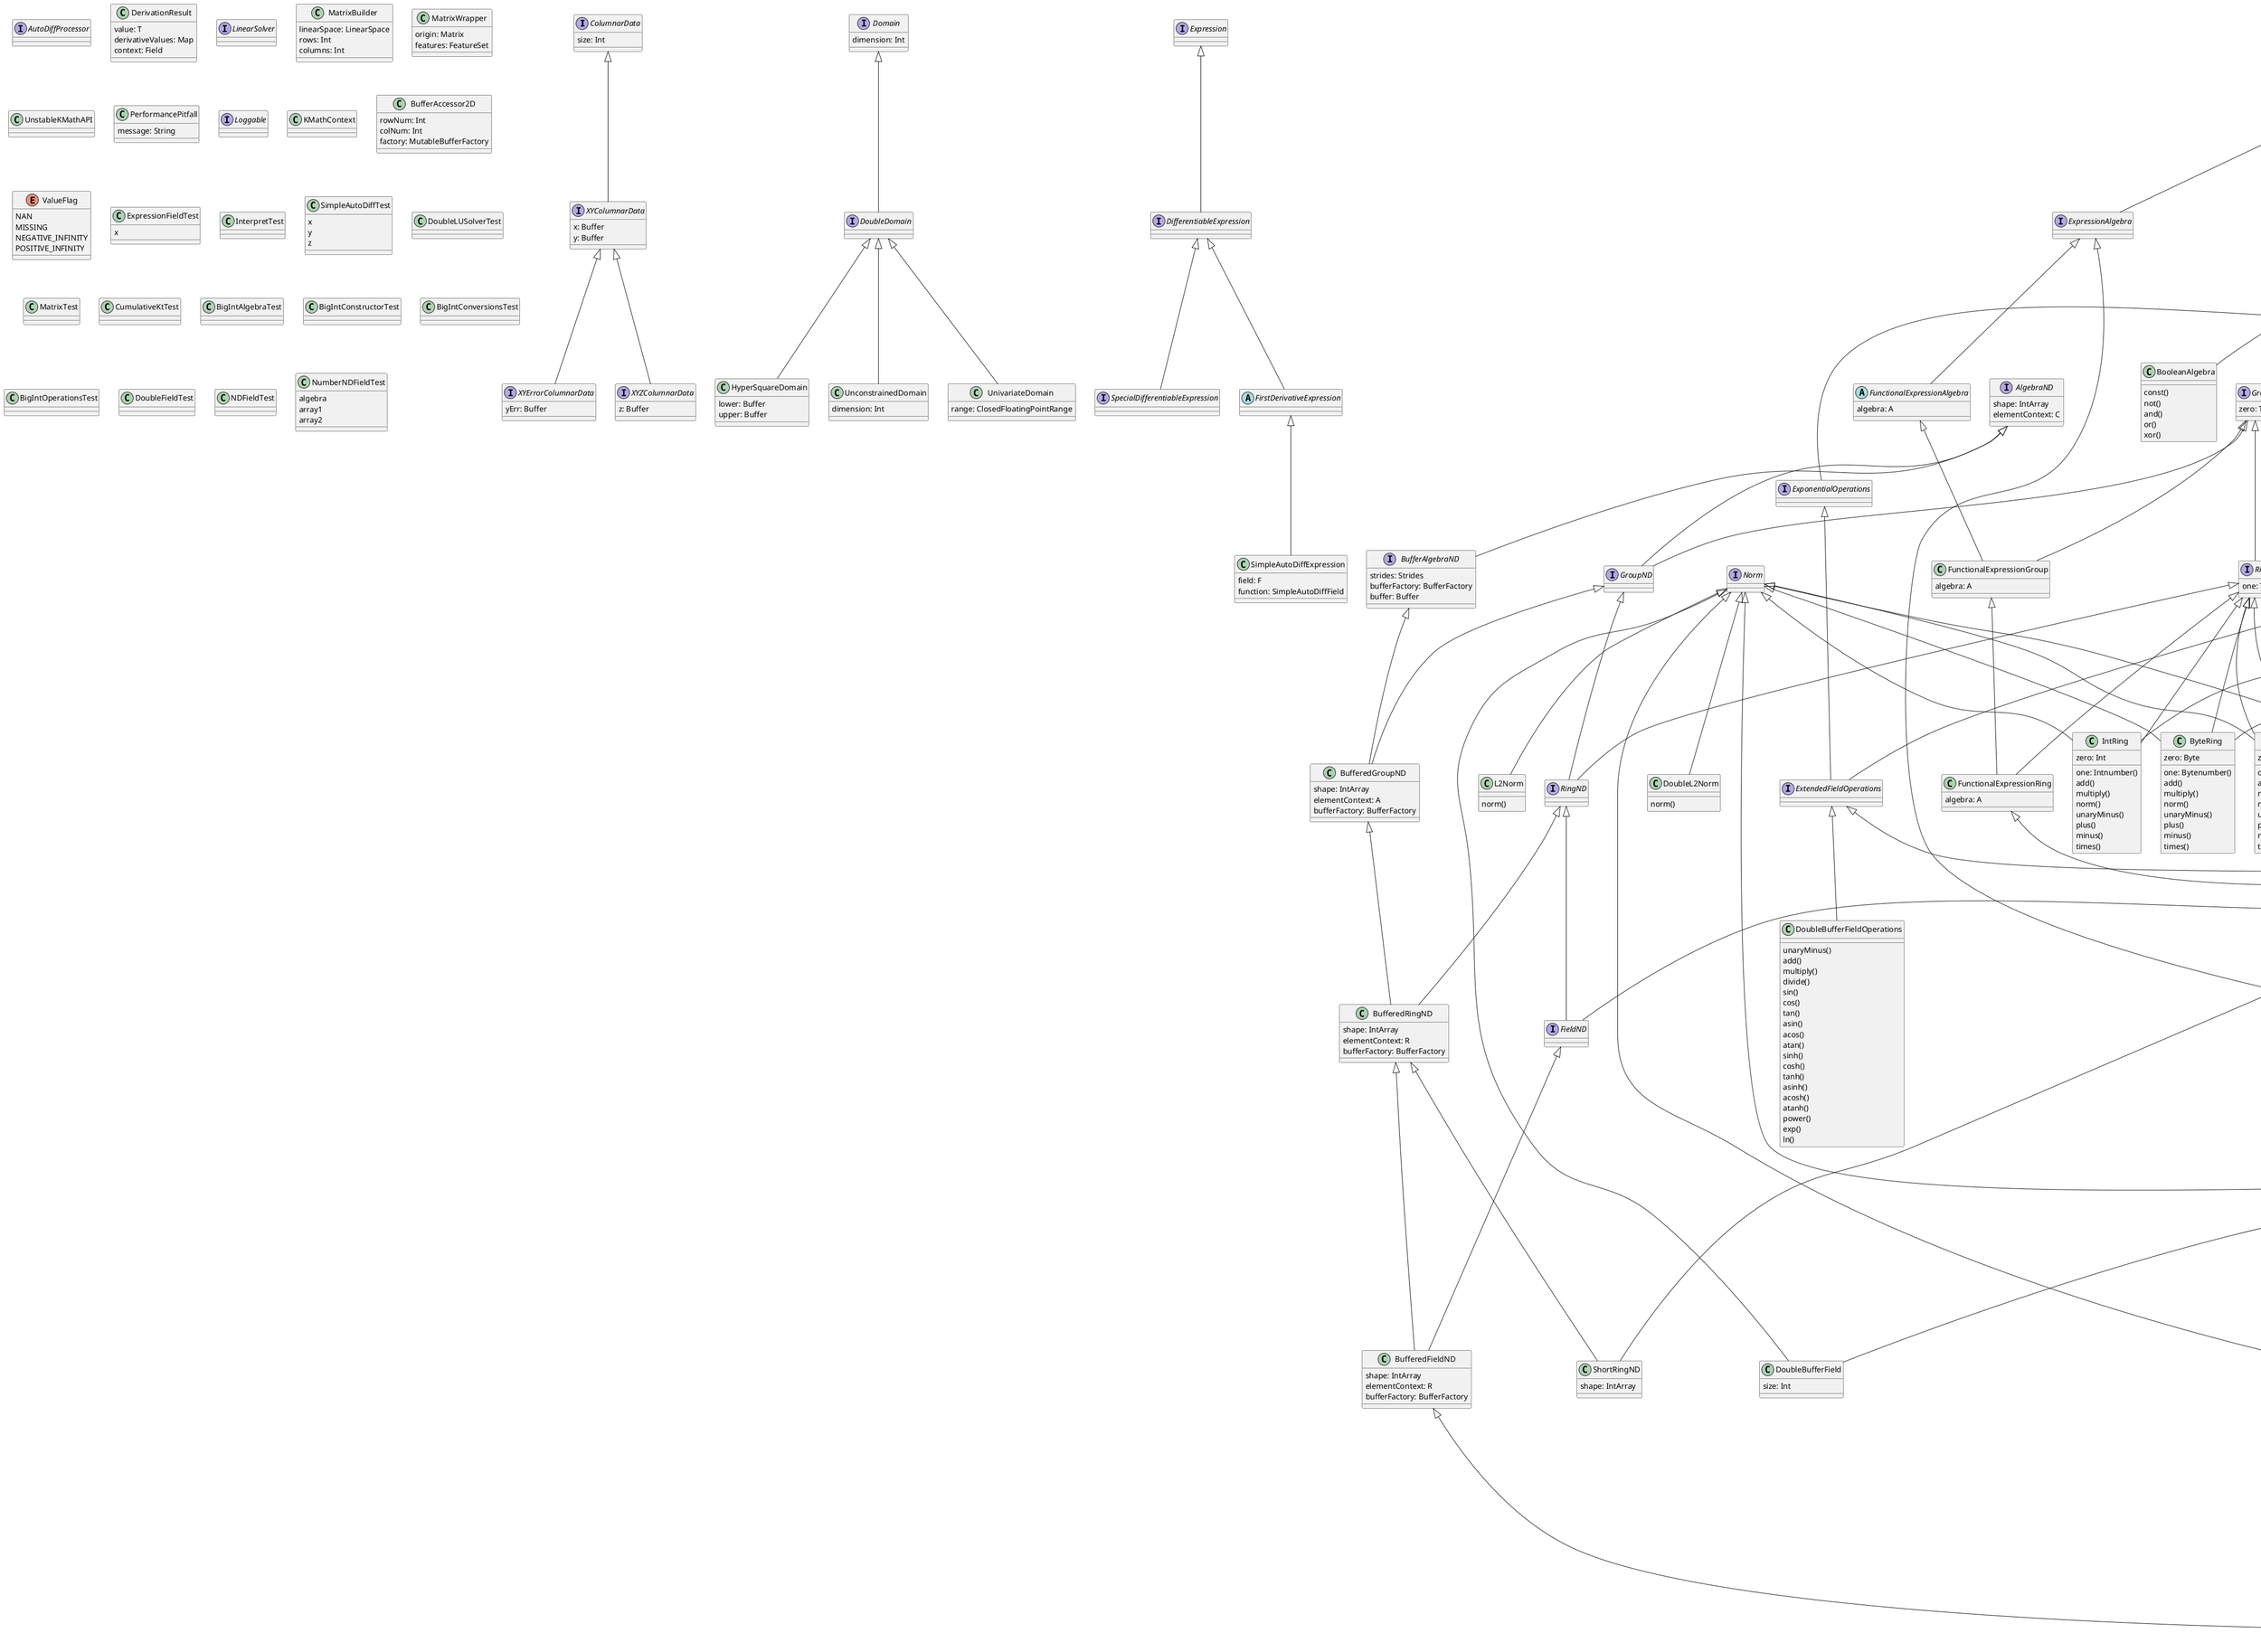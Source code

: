 @startuml
interface "ColumnarData" {
    size: Int
}
interface "XYColumnarData" {
    x: Buffer
	y: Buffer
}
interface "XYErrorColumnarData" {
    yErr: Buffer
}
interface "XYZColumnarData" {
    z: Buffer
}
interface "Domain" {
    dimension: Int
}
interface "DoubleDomain" {
    
}
class "HyperSquareDomain" {
    lower: Buffer
	upper: Buffer
}
class "UnconstrainedDomain" {
    dimension: Int
}
class "UnivariateDomain" {
    range: ClosedFloatingPointRange
}
interface "DifferentiableExpression" {
    
}
interface "SpecialDifferentiableExpression" {
    
}
abstract "FirstDerivativeExpression" {
    
}
interface "AutoDiffProcessor" {
    
}
interface "Expression" {
    
}
interface "ExpressionAlgebra" {
    
}
abstract "FunctionalExpressionAlgebra" {
    algebra: A
}
class "FunctionalExpressionGroup" {
    algebra: A
}
class "FunctionalExpressionRing" {
    algebra: A
}
class "FunctionalExpressionField" {
    algebra: A
}
class "FunctionalExpressionExtendedField" {
    algebra: A
}
interface "MST" {
    
}
class "Numeric"  {
    value: Number
}
class "Unary"  {
    operation: String
	value: MST
}
class "Binary"  {
    operation: String
	left: MST
	right: MST
}
class "InnerAlgebra" {
    algebra: Algebra
	arguments: Map
}
class "MstNumericAlgebra"  {
   number()
	bindSymbolOrNull()
	bindSymbol()
	unaryOperationFunction()
	binaryOperationFunction()
}
class "MstGroup"  {
   zero: MST.Numericnumber()
	bindSymbolOrNull()
	add()
	unaryPlus()
	unaryMinus()
	minus()
	scale()
	binaryOperationFunction()
	unaryOperationFunction()
}
class "MstRing"  {
   zero: MST.Numeric
	one: MST.Numericnumber()
	bindSymbolOrNull()
	add()
	scale()
	multiply()
	unaryPlus()
	unaryMinus()
	minus()
	binaryOperationFunction()
	unaryOperationFunction()
}
class "MstField"  {
   zero: MST.Numeric
	one: MST.NumericbindSymbolOrNull()
	number()
	add()
	scale()
	multiply()
	divide()
	unaryPlus()
	unaryMinus()
	minus()
	binaryOperationFunction()
	unaryOperationFunction()
}
class "MstExtendedField"  {
   zero: MST.Numeric
	one: MST.NumericbindSymbolOrNull()
	number()
	sin()
	cos()
	tan()
	asin()
	acos()
	atan()
	sinh()
	cosh()
	tanh()
	asinh()
	acosh()
	atanh()
	add()
	sqrt()
	scale()
	multiply()
	divide()
	unaryPlus()
	unaryMinus()
	minus()
	power()
	exp()
	ln()
	binaryOperationFunction()
	unaryOperationFunction()
}
class "MstLogicAlgebra"  {
   bindSymbolOrNull()
	const()
	not()
	and()
	or()
	xor()
}
class "AutoDiffValue" {
    value: T
}
class "DerivationResult" {
    value: T
	derivativeValues: Map
	context: Field
}
class "SimpleAutoDiffField" {
    context: F
	bindings: Map
}
class "AutoDiffVariableWithDerivative" {
    identity: String
	value: T
	d: T
}
class "SimpleAutoDiffExpression" {
    field: F
	function: SimpleAutoDiffField
}
class "SimpleAutoDiffExtendedField" {
    context: F
	bindings: Map
}
interface "Symbol" {
    identity: String
}
class "StringSymbol" {
    identity: String
}
interface "SymbolIndexer" {
    symbols: List
}
class "SimpleSymbolIndexer" {
    symbols: List
}
class "BufferedLinearSpace" {
    elementAlgebra: A
	bufferFactory: BufferFactory
}
interface "LinearSolver" {
    
}
interface "LinearSpace" {
    elementAlgebra: A
}
class "LupDecomposition" {
    context: LinearSpace
	elementContext: Field
	lu: Matrix
	pivot: IntArray
	even: Boolean
}
class "MatrixBuilder" {
    linearSpace: LinearSpace
	rows: Int
	columns: Int
}
class "SymmetricMatrixFeature"  {
   
}
interface "MatrixFeature" {
    
}
interface "DiagonalFeature" {
    
}
class "ZeroFeature"  {
   
}
class "UnitFeature"  {
   
}
interface "InverseMatrixFeature" {
    inverse: Matrix
}
interface "DeterminantFeature" {
    determinant: T
}
class "LFeature"  {
   
}
class "UFeature"  {
   
}
interface "LUDecompositionFeature" {
    l: Matrix
	u: Matrix
}
interface "LupDecompositionFeature" {
    l: Matrix
	u: Matrix
	p: Matrix
}
class "OrthogonalFeature"  {
   
}
interface "QRDecompositionFeature" {
    q: Matrix
	r: Matrix
}
interface "CholeskyDecompositionFeature" {
    l: Matrix
}
interface "SingularValueDecompositionFeature" {
    u: Matrix
	s: Matrix
	v: Matrix
	singularValues: Point
}
class "MatrixWrapper" {
    origin: Matrix
	features: FeatureSet
}
class "TransposedFeature" {
    original: Matrix
}
class "VirtualMatrix" {
    rowNum: Int
	colNum: Int
	generator: (i:Int,j:Int)->T
}
class "UnstableKMathAPI" {
    
}
class "PerformancePitfall" {
    message: String
}
interface "Featured" {
    
}
interface "Feature" {
    key: FeatureKey
}
class "FeatureSet" {
    features: Map
}
interface "Loggable" {
    
}
class "ShapeMismatchException" {
    expected: IntArray
	actual: IntArray
}
interface "AlgebraND" {
    shape: IntArray
	elementContext: C
}
interface "GroupND" {
    
}
interface "RingND" {
    
}
interface "FieldND" {
    
}
interface "BufferAlgebraND" {
    strides: Strides
	bufferFactory: BufferFactory
	buffer: Buffer
}
class "BufferedGroupND" {
    shape: IntArray
	elementContext: A
	bufferFactory: BufferFactory
}
class "BufferedRingND" {
    shape: IntArray
	elementContext: R
	bufferFactory: BufferFactory
}
class "BufferedFieldND" {
    shape: IntArray
	elementContext: R
	bufferFactory: BufferFactory
}
class "BufferND" {
    strides: Strides
	buffer: Buffer
}
class "MutableBufferND" {
    strides: Strides
	mutableBuffer: MutableBuffer
}
class "DoubleFieldND" {
    shape: IntArray
}
class "ShortRingND" {
    shape: IntArray
}
interface "Structure1D" {
    dimension: Int
}
interface "MutableStructure1D" {
    
}
class "Structure1DWrapper" {
    structure: StructureND
}
class "MutableStructure1DWrapper" {
    structure: MutableStructureND
}
class "Buffer1DWrapper" {
    buffer: Buffer
}
class "MutableBuffer1DWrapper" {
    buffer: MutableBuffer
}
interface "Structure2D" {
    rowNum: Int
	colNum: Int
	shape: IntArray
	rows: List
	columns: List
}
interface "MutableStructure2D" {
    rows: List
	columns: List
}
class "Structure2DWrapper" {
    structure: StructureND
}
class "MutableStructure2DWrapper" {
    structure: MutableStructureND
}
interface "StructureFeature" {
    
}
interface "StructureND" {
    shape: IntArray
	dimension: Int
}
interface "MutableStructureND" {
    
}
interface "Strides" {
    shape: IntArray
	strides: IntArray
	linearSize: Int
}
class "DefaultStrides" {
    shape: IntArray
}
class "KMathContext" {
    
}
interface "Algebra" {
    
}
interface "GroupOperations" {
    
}
interface "Group" {
    zero: T
}
interface "RingOperations" {
    
}
interface "Ring" {
    one: T
}
interface "FieldOperations" {
    
}
interface "Field" {
    
}
interface "AlgebraElement" {
    context: C
}
interface "GroupElement" {
    
}
interface "RingElement" {
    
}
interface "FieldElement" {
    
}
class "BigIntField"  {
   zero: BigInt
	one: BigIntnumber()
	unaryMinus()
	add()
	scale()
	multiply()
	divide()
	unaryPlus()
	unaryMinus()
}
class "BigInt" {
    sign: Byte
	magnitude: Magnitude
}
interface "BufferAlgebra" {
    bufferFactory: BufferFactory
	elementAlgebra: A
}
class "BufferField" {
    bufferFactory: BufferFactory
	elementAlgebra: A
	size: Int
}
interface "LogicAlgebra" {
    
}
class "BooleanAlgebra"  {
   const()
	not()
	and()
	or()
	xor()
}
interface "ExtendedFieldOperations" {
    
}
interface "ExtendedField" {
    
}
class "DoubleField"  {
   zero: Double
	one: Doublenumber()
	binaryOperationFunction()
	add()
	multiply()
	divide()
	scale()
	sin()
	cos()
	tan()
	acos()
	asin()
	atan()
	sinh()
	cosh()
	tanh()
	asinh()
	acosh()
	atanh()
	sqrt()
	power()
	exp()
	ln()
	norm()
	unaryMinus()
	plus()
	minus()
	times()
	div()
}
class "FloatField"  {
   zero: Float
	one: Floatnumber()
	binaryOperationFunction()
	add()
	scale()
	multiply()
	divide()
	sin()
	cos()
	tan()
	acos()
	asin()
	atan()
	sinh()
	cosh()
	tanh()
	asinh()
	acosh()
	atanh()
	sqrt()
	power()
	exp()
	ln()
	norm()
	unaryMinus()
	plus()
	minus()
	times()
	div()
}
class "IntRing"  {
   zero: Int
	one: Intnumber()
	add()
	multiply()
	norm()
	unaryMinus()
	plus()
	minus()
	times()
}
class "ShortRing"  {
   zero: Short
	one: Shortnumber()
	add()
	multiply()
	norm()
	unaryMinus()
	plus()
	minus()
	times()
}
class "ByteRing"  {
   zero: Byte
	one: Bytenumber()
	add()
	multiply()
	norm()
	unaryMinus()
	plus()
	minus()
	times()
}
class "LongRing"  {
   zero: Long
	one: Longnumber()
	add()
	multiply()
	norm()
	unaryMinus()
	plus()
	minus()
	times()
}
interface "NumericAlgebra" {
    
}
interface "ScaleOperations" {
    
}
interface "NumbersAddOperations" {
    
}
interface "TrigonometricOperations" {
    
}
interface "PowerOperations" {
    
}
interface "ExponentialOperations" {
    
}
interface "Norm" {
    
}
interface "Buffer" {
    size: Int
}
interface "MutableBuffer" {
    
}
class "ListBuffer" {
    list: List
}
class "MutableListBuffer" {
    list: MutableList
}
class "ArrayBuffer" {
    array: Array
}
class "ReadOnlyBuffer" {
    buffer: MutableBuffer
}
class "VirtualBuffer" {
    size: Int
	generator: (Int)->T
}
class "BufferAccessor2D" {
    rowNum: Int
	colNum: Int
	factory: MutableBufferFactory
}
class "Row" {
    buffer: MutableBuffer
	rowIndex: Int
}
class "DoubleBuffer" {
    array: DoubleArray
}
class "DoubleBufferFieldOperations"  {
   unaryMinus()
	add()
	multiply()
	divide()
	sin()
	cos()
	tan()
	asin()
	acos()
	atan()
	sinh()
	cosh()
	tanh()
	asinh()
	acosh()
	atanh()
	power()
	exp()
	ln()
}
class "DoubleL2Norm"  {
   norm()
}
class "DoubleBufferField" {
    size: Int
}
enum "ValueFlag" {
    NAN
	MISSING
	NEGATIVE_INFINITY
	POSITIVE_INFINITY
}
interface "FlaggedBuffer" {
    
}
class "FlaggedDoubleBuffer" {
    values: DoubleArray
	flags: ByteArray
}
class "FloatBuffer" {
    array: FloatArray
}
class "IntBuffer" {
    array: IntArray
}
class "LongBuffer" {
    array: LongArray
}
class "MemoryBuffer" {
    memory: Memory
	spec: MemorySpec
}
class "MutableMemoryBuffer" {
    memory: Memory
	spec: MemorySpec
}
class "ShortBuffer" {
    array: ShortArray
}
class "ExpressionFieldTest" {
    x
}
class "InterpretTest" {
    
}
class "SimpleAutoDiffTest" {
    x
	y
	z
}
class "DoubleLUSolverTest" {
    
}
class "MatrixTest" {
    
}
class "CumulativeKtTest" {
    
}
class "BigIntAlgebraTest" {
    
}
class "BigIntConstructorTest" {
    
}
class "BigIntConversionsTest" {
    
}
class "BigIntOperationsTest" {
    
}
class "DoubleFieldTest" {
    
}
class "NDFieldTest" {
    
}
class "NumberNDFieldTest" {
    algebra
	array1
	array2
}
class "L2Norm"  {
   norm()
}
interface "AlgebraicVerifier" {
    algebra: A
}
class "FieldVerifier" {
    algebra: A
	a: T
	b: T
	c: T
	x: Number
}
class "RingVerifier" {
    algebra: A
	a: T
	b: T
	c: T
	x: Number
}
class "SpaceVerifier" {
    algebra: S
	a: T
	b: T
	c: T
	x: Number
}
class "JBigIntegerField"  {
   zero: BigInteger
	one: BigIntegernumber()
	add()
	minus()
	multiply()
	unaryMinus()
}
abstract "JBigDecimalFieldBase" {
    mathContext: MathContext
}
class "JBigDecimalField" {
    mathContext: MathContext
}
"ColumnarData" <|--- XYColumnarData
"XYColumnarData" <|--- XYErrorColumnarData
"XYColumnarData" <|--- XYZColumnarData
"Domain" <|--- DoubleDomain
"DoubleDomain" <|--- HyperSquareDomain
"DoubleDomain" <|--- UnconstrainedDomain
"DoubleDomain" <|--- UnivariateDomain
"Expression" <|--- DifferentiableExpression
"DifferentiableExpression" <|--- SpecialDifferentiableExpression
"DifferentiableExpression" <|--- FirstDerivativeExpression
"Algebra" <|--- ExpressionAlgebra
"ExpressionAlgebra" <|--- FunctionalExpressionAlgebra
"FunctionalExpressionAlgebra" <|--- FunctionalExpressionGroup
"Group" <|--- FunctionalExpressionGroup
"FunctionalExpressionGroup" <|--- FunctionalExpressionRing
"Ring" <|--- FunctionalExpressionRing
"FunctionalExpressionRing" <|--- FunctionalExpressionField
"Field" <|--- FunctionalExpressionField
"ScaleOperations" <|--- FunctionalExpressionField
"FunctionalExpressionField" <|--- FunctionalExpressionExtendedField
"ExtendedField" <|--- FunctionalExpressionExtendedField
"MST" <|--- Numeric
"MST" <|--- Unary
"MST" <|--- Binary
"NumericAlgebra" <|--- InnerAlgebra
"NumericAlgebra" <|--- MstNumericAlgebra
"Group" <|--- MstGroup
"NumericAlgebra" <|--- MstGroup
"ScaleOperations" <|--- MstGroup
"Ring" <|--- MstRing
"NumbersAddOperations" <|--- MstRing
"ScaleOperations" <|--- MstRing
"Field" <|--- MstField
"NumbersAddOperations" <|--- MstField
"ScaleOperations" <|--- MstField
"ExtendedField" <|--- MstExtendedField
"NumericAlgebra" <|--- MstExtendedField
"LogicAlgebra" <|--- MstLogicAlgebra
"Field" <|--- SimpleAutoDiffField
"ExpressionAlgebra" <|--- SimpleAutoDiffField
"NumbersAddOperations" <|--- SimpleAutoDiffField
"AutoDiffValue" <|--- AutoDiffVariableWithDerivative
"Symbol" <|--- AutoDiffVariableWithDerivative
"FirstDerivativeExpression" <|--- SimpleAutoDiffExpression
"ExtendedField" <|--- SimpleAutoDiffExtendedField
"ScaleOperations" <|--- SimpleAutoDiffExtendedField
'"" <|--- SimpleAutoDiffExtendedField
"SimpleAutoDiffField" <|--- SimpleAutoDiffExtendedField
"MST" <|--- Symbol
"Symbol" <|--- StringSymbol
"SymbolIndexer" <|--- SimpleSymbolIndexer
"LinearSpace" <|--- BufferedLinearSpace
"LupDecompositionFeature" <|--- LupDecomposition
"DeterminantFeature" <|--- LupDecomposition
"MatrixFeature" <|--- SymmetricMatrixFeature
"StructureFeature" <|--- MatrixFeature
"MatrixFeature" <|--- DiagonalFeature
"DiagonalFeature" <|--- ZeroFeature
"DiagonalFeature" <|--- UnitFeature
"MatrixFeature" <|--- InverseMatrixFeature
"MatrixFeature" <|--- DeterminantFeature
"MatrixFeature" <|--- LFeature
"MatrixFeature" <|--- UFeature
"MatrixFeature" <|--- LUDecompositionFeature
"MatrixFeature" <|--- LupDecompositionFeature
"MatrixFeature" <|--- OrthogonalFeature
"MatrixFeature" <|--- QRDecompositionFeature
"MatrixFeature" <|--- CholeskyDecompositionFeature
"MatrixFeature" <|--- SingularValueDecompositionFeature
'"Matrixbyorigin{
'
'
' @UnstableKMathAPI
' @Suppress
'overridefungetFeature:F? =
'features.getFeature
'
'overridefuntoString"
'}" <|--- MatrixWrapper
"MatrixFeature" <|--- TransposedFeature
"Matrix" <|--- VirtualMatrix
"Featured" <|--- FeatureSet
"RuntimeException" <|--- ShapeMismatchException
"Group" <|--- GroupND
"AlgebraND" <|--- GroupND
"Ring" <|--- RingND
"GroupND" <|--- RingND
"Field" <|--- FieldND
"RingND" <|--- FieldND
"AlgebraND" <|--- BufferAlgebraND
"GroupND" <|--- BufferedGroupND
"BufferAlgebraND" <|--- BufferedGroupND
"BufferedGroupND" <|--- BufferedRingND
"RingND" <|--- BufferedRingND
"BufferedRingND" <|--- BufferedFieldND
"FieldND" <|--- BufferedFieldND
"StructureND" <|--- BufferND
"MutableStructureND" <|--- MutableBufferND
"BufferND" <|--- MutableBufferND
"BufferedFieldND" <|--- DoubleFieldND
'"
'" <|--- DoubleFieldND
'"NumbersAddOperations" <|--- DoubleFieldND
'"
'" <|--- DoubleFieldND
'"ScaleOperations" <|--- DoubleFieldND
'"
'" <|--- DoubleFieldND
"ExtendedField" <|--- DoubleFieldND
"BufferedRingND" <|--- ShortRingND
'"
'" <|--- ShortRingND
"NumbersAddOperations" <|--- ShortRingND
"StructureND" <|--- Structure1D
"Buffer" <|--- Structure1D
"Structure1D" <|--- MutableStructure1D
"MutableStructureND" <|--- MutableStructure1D
"MutableBuffer" <|--- MutableStructure1D
"Structure1D" <|--- Structure1DWrapper
"MutableStructure1D" <|--- MutableStructure1DWrapper
"Structure1D" <|--- Buffer1DWrapper
"MutableStructure1D" <|--- MutableBuffer1DWrapper
"StructureND" <|--- Structure2D
"Structure2D" <|--- MutableStructure2D
"MutableStructureND" <|--- MutableStructure2D
"Structure2D" <|--- Structure2DWrapper
"MutableStructure2D" <|--- MutableStructure2DWrapper
"Feature" <|--- StructureFeature
"Featured" <|--- StructureND
"StructureND" <|--- MutableStructureND
"Strides" <|--- DefaultStrides
"Algebra" <|--- GroupOperations
"GroupOperations" <|--- Group
"GroupOperations" <|--- RingOperations
"Group" <|--- Ring
"RingOperations" <|--- Ring
"RingOperations" <|--- FieldOperations
"Ring" <|--- Field
"FieldOperations" <|--- Field
"ScaleOperations" <|--- Field
"NumericAlgebra" <|--- Field
"AlgebraElement" <|--- GroupElement
"GroupElement" <|--- RingElement
"RingElement" <|--- FieldElement
"Field" <|--- BigIntField
"NumbersAddOperations" <|--- BigIntField
"ScaleOperations" <|--- BigIntField
"Comparable" <|--- BigInt
"Algebra" <|--- BufferAlgebra
"BufferAlgebra" <|--- BufferField
"Field" <|--- BufferField
"Algebra" <|--- LogicAlgebra
"LogicAlgebra" <|--- BooleanAlgebra
"FieldOperations" <|--- ExtendedFieldOperations
'"
'" <|--- ExtendedFieldOperations
'"TrigonometricOperations" <|--- ExtendedFieldOperations
'"
'" <|--- ExtendedFieldOperations
'"PowerOperations" <|--- ExtendedFieldOperations
'"
'" <|--- ExtendedFieldOperations
"ExponentialOperations" <|--- ExtendedFieldOperations
"ExtendedFieldOperations" <|--- ExtendedField
"Field" <|--- ExtendedField
"NumericAlgebra" <|--- ExtendedField
"ScaleOperations" <|--- ExtendedField
"ExtendedField" <|--- DoubleField
"Norm" <|--- DoubleField
"ScaleOperations" <|--- DoubleField
"ExtendedField" <|--- FloatField
"Norm" <|--- FloatField
"Ring" <|--- IntRing
"Norm" <|--- IntRing
"NumericAlgebra" <|--- IntRing
"Ring" <|--- ShortRing
"Norm" <|--- ShortRing
"NumericAlgebra" <|--- ShortRing
"Ring" <|--- ByteRing
"Norm" <|--- ByteRing
"NumericAlgebra" <|--- ByteRing
"Ring" <|--- LongRing
"Norm" <|--- LongRing
"NumericAlgebra" <|--- LongRing
"Algebra" <|--- NumericAlgebra
"Algebra" <|--- ScaleOperations
"Ring" <|--- NumbersAddOperations
"NumericAlgebra" <|--- NumbersAddOperations
"Algebra" <|--- TrigonometricOperations
"Algebra" <|--- PowerOperations
"Algebra" <|--- ExponentialOperations
"Buffer" <|--- MutableBuffer
"Buffer" <|--- ListBuffer
"MutableBuffer" <|--- MutableListBuffer
"MutableBuffer" <|--- ArrayBuffer
"Buffer" <|--- ReadOnlyBuffer
"Buffer" <|--- VirtualBuffer
"MutableBuffer" <|--- Row
"MutableBuffer" <|--- DoubleBuffer
"ExtendedFieldOperations" <|--- DoubleBufferFieldOperations
"Norm" <|--- DoubleL2Norm
"ExtendedField" <|--- DoubleBufferField
"Norm" <|--- DoubleBufferField
"Buffer" <|--- FlaggedBuffer
"FlaggedBuffer" <|--- FlaggedDoubleBuffer
'"
'" <|--- FlaggedDoubleBuffer
"Buffer" <|--- FlaggedDoubleBuffer
"MutableBuffer" <|--- FloatBuffer
"MutableBuffer" <|--- IntBuffer
"MutableBuffer" <|--- LongBuffer
"Buffer" <|--- MemoryBuffer
"MemoryBuffer" <|--- MutableMemoryBuffer
'"
'" <|--- MutableMemoryBuffer
"MutableBuffer" <|--- MutableMemoryBuffer
"MutableBuffer" <|--- ShortBuffer
"Norm" <|--- L2Norm
"RingVerifier" <|--- FieldVerifier
"SpaceVerifier" <|--- RingVerifier
"AlgebraicVerifier" <|--- SpaceVerifier
"Ring" <|--- JBigIntegerField
"NumericAlgebra" <|--- JBigIntegerField
"Field" <|--- JBigDecimalFieldBase
"PowerOperations" <|--- JBigDecimalFieldBase
"NumericAlgebra" <|--- JBigDecimalFieldBase
"ScaleOperations" <|--- JBigDecimalFieldBase
"JBigDecimalFieldBase" <|--- JBigDecimalField
@enduml